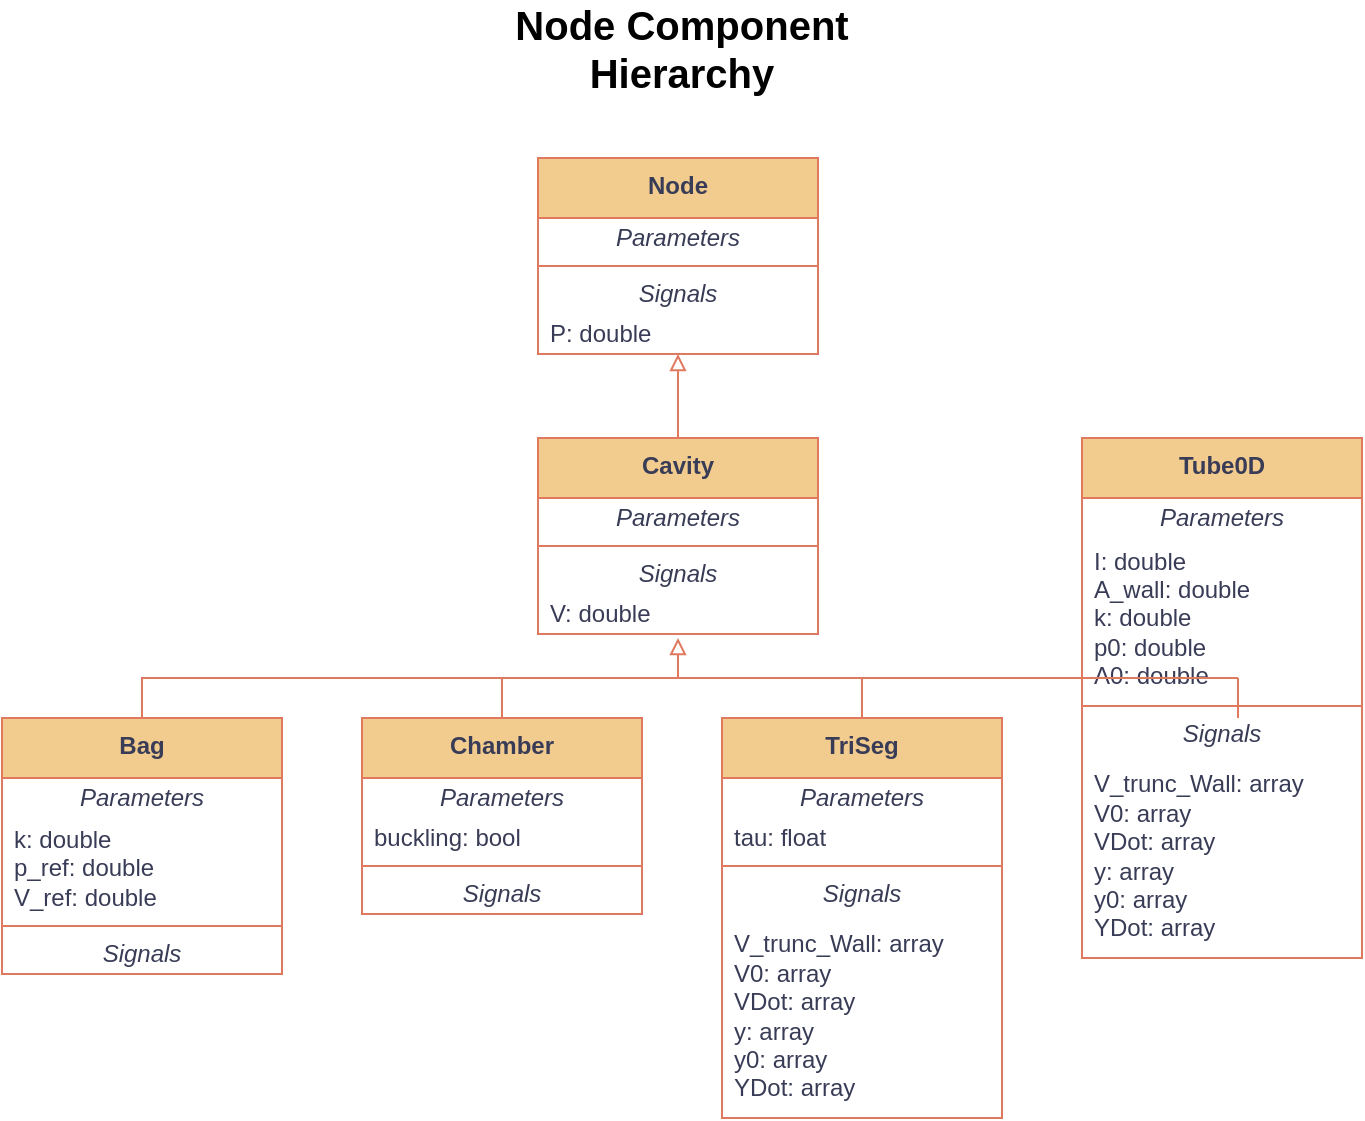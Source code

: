 <mxfile version="22.1.5" type="github">
  <diagram name="Page-1" id="SeYKu5EFTrXueb2BLgwO">
    <mxGraphModel dx="1434" dy="750" grid="1" gridSize="10" guides="1" tooltips="1" connect="1" arrows="1" fold="1" page="0" pageScale="1" pageWidth="827" pageHeight="1169" math="0" shadow="0">
      <root>
        <mxCell id="0" />
        <mxCell id="1" parent="0" />
        <mxCell id="2" value="&lt;b&gt;Node&lt;/b&gt;" style="swimlane;fontStyle=0;align=center;verticalAlign=top;childLayout=stackLayout;horizontal=1;startSize=30;horizontalStack=0;resizeParent=1;resizeParentMax=0;resizeLast=0;collapsible=0;marginBottom=0;html=1;whiteSpace=wrap;labelBackgroundColor=none;fillColor=#F2CC8F;strokeColor=#E07A5F;fontColor=#393C56;" parent="1" vertex="1">
          <mxGeometry x="368" y="80" width="140" height="98" as="geometry" />
        </mxCell>
        <mxCell id="3" value="&lt;i&gt;Parameters&lt;/i&gt;" style="text;html=1;strokeColor=none;fillColor=none;align=center;verticalAlign=middle;spacingLeft=4;spacingRight=4;overflow=hidden;rotatable=0;points=[[0,0.5],[1,0.5]];portConstraint=eastwest;whiteSpace=wrap;labelBackgroundColor=none;fontColor=#393C56;" parent="2" vertex="1">
          <mxGeometry y="30" width="140" height="20" as="geometry" />
        </mxCell>
        <mxCell id="4" value="" style="line;strokeWidth=1;fillColor=none;align=left;verticalAlign=middle;spacingTop=-1;spacingLeft=3;spacingRight=3;rotatable=0;labelPosition=right;points=[];portConstraint=eastwest;labelBackgroundColor=none;strokeColor=#E07A5F;fontColor=#393C56;" parent="2" vertex="1">
          <mxGeometry y="50" width="140" height="8" as="geometry" />
        </mxCell>
        <mxCell id="5" value="&lt;i&gt;Signals&lt;/i&gt;" style="text;html=1;strokeColor=none;fillColor=none;align=center;verticalAlign=middle;spacingLeft=4;spacingRight=4;overflow=hidden;rotatable=0;points=[[0,0.5],[1,0.5]];portConstraint=eastwest;whiteSpace=wrap;labelBackgroundColor=none;fontColor=#393C56;" parent="2" vertex="1">
          <mxGeometry y="58" width="140" height="20" as="geometry" />
        </mxCell>
        <mxCell id="6" value="P: double" style="text;html=1;strokeColor=none;fillColor=none;align=left;verticalAlign=middle;spacingLeft=4;spacingRight=4;overflow=hidden;rotatable=0;points=[[0,0.5],[1,0.5]];portConstraint=eastwest;whiteSpace=wrap;labelBackgroundColor=none;fontColor=#393C56;" parent="2" vertex="1">
          <mxGeometry y="78" width="140" height="20" as="geometry" />
        </mxCell>
        <mxCell id="7" value="&lt;b&gt;Cavity&lt;/b&gt;" style="swimlane;fontStyle=0;align=center;verticalAlign=top;childLayout=stackLayout;horizontal=1;startSize=30;horizontalStack=0;resizeParent=1;resizeParentMax=0;resizeLast=0;collapsible=0;marginBottom=0;html=1;whiteSpace=wrap;labelBackgroundColor=none;fillColor=#F2CC8F;strokeColor=#E07A5F;fontColor=#393C56;" parent="1" vertex="1">
          <mxGeometry x="368" y="220" width="140" height="98" as="geometry" />
        </mxCell>
        <mxCell id="8" value="&lt;i&gt;Parameters&lt;/i&gt;" style="text;html=1;strokeColor=none;fillColor=none;align=center;verticalAlign=middle;spacingLeft=4;spacingRight=4;overflow=hidden;rotatable=0;points=[[0,0.5],[1,0.5]];portConstraint=eastwest;whiteSpace=wrap;labelBackgroundColor=none;fontColor=#393C56;" parent="7" vertex="1">
          <mxGeometry y="30" width="140" height="20" as="geometry" />
        </mxCell>
        <mxCell id="9" value="" style="line;strokeWidth=1;fillColor=none;align=left;verticalAlign=middle;spacingTop=-1;spacingLeft=3;spacingRight=3;rotatable=0;labelPosition=right;points=[];portConstraint=eastwest;labelBackgroundColor=none;strokeColor=#E07A5F;fontColor=#393C56;" parent="7" vertex="1">
          <mxGeometry y="50" width="140" height="8" as="geometry" />
        </mxCell>
        <mxCell id="10" value="&lt;i&gt;Signals&lt;/i&gt;" style="text;html=1;strokeColor=none;fillColor=none;align=center;verticalAlign=middle;spacingLeft=4;spacingRight=4;overflow=hidden;rotatable=0;points=[[0,0.5],[1,0.5]];portConstraint=eastwest;whiteSpace=wrap;labelBackgroundColor=none;fontColor=#393C56;" parent="7" vertex="1">
          <mxGeometry y="58" width="140" height="20" as="geometry" />
        </mxCell>
        <mxCell id="11" value="V: double" style="text;html=1;strokeColor=none;fillColor=none;align=left;verticalAlign=middle;spacingLeft=4;spacingRight=4;overflow=hidden;rotatable=0;points=[[0,0.5],[1,0.5]];portConstraint=eastwest;whiteSpace=wrap;labelBackgroundColor=none;fontColor=#393C56;" parent="7" vertex="1">
          <mxGeometry y="78" width="140" height="20" as="geometry" />
        </mxCell>
        <mxCell id="12" value="&lt;b&gt;Bag&lt;/b&gt;" style="swimlane;fontStyle=0;align=center;verticalAlign=top;childLayout=stackLayout;horizontal=1;startSize=30;horizontalStack=0;resizeParent=1;resizeParentMax=0;resizeLast=0;collapsible=0;marginBottom=0;html=1;whiteSpace=wrap;labelBackgroundColor=none;fillColor=#F2CC8F;strokeColor=#E07A5F;fontColor=#393C56;" parent="1" vertex="1">
          <mxGeometry x="100" y="360" width="140" height="128" as="geometry" />
        </mxCell>
        <mxCell id="13" value="&lt;i&gt;Parameters&lt;/i&gt;" style="text;html=1;strokeColor=none;fillColor=none;align=center;verticalAlign=middle;spacingLeft=4;spacingRight=4;overflow=hidden;rotatable=0;points=[[0,0.5],[1,0.5]];portConstraint=eastwest;whiteSpace=wrap;labelBackgroundColor=none;fontColor=#393C56;" parent="12" vertex="1">
          <mxGeometry y="30" width="140" height="20" as="geometry" />
        </mxCell>
        <mxCell id="14" value="k: double&lt;br&gt;p_ref: double&lt;br&gt;V_ref: double" style="text;html=1;strokeColor=none;fillColor=none;align=left;verticalAlign=middle;spacingLeft=4;spacingRight=4;overflow=hidden;rotatable=0;points=[[0,0.5],[1,0.5]];portConstraint=eastwest;whiteSpace=wrap;labelBackgroundColor=none;fontColor=#393C56;" parent="12" vertex="1">
          <mxGeometry y="50" width="140" height="50" as="geometry" />
        </mxCell>
        <mxCell id="15" value="" style="line;strokeWidth=1;fillColor=none;align=left;verticalAlign=middle;spacingTop=-1;spacingLeft=3;spacingRight=3;rotatable=0;labelPosition=right;points=[];portConstraint=eastwest;labelBackgroundColor=none;strokeColor=#E07A5F;fontColor=#393C56;" parent="12" vertex="1">
          <mxGeometry y="100" width="140" height="8" as="geometry" />
        </mxCell>
        <mxCell id="16" value="&lt;i&gt;Signals&lt;/i&gt;" style="text;html=1;strokeColor=none;fillColor=none;align=center;verticalAlign=middle;spacingLeft=4;spacingRight=4;overflow=hidden;rotatable=0;points=[[0,0.5],[1,0.5]];portConstraint=eastwest;whiteSpace=wrap;labelBackgroundColor=none;fontColor=#393C56;" parent="12" vertex="1">
          <mxGeometry y="108" width="140" height="20" as="geometry" />
        </mxCell>
        <mxCell id="17" value="&lt;b&gt;Chamber&lt;/b&gt;" style="swimlane;fontStyle=0;align=center;verticalAlign=top;childLayout=stackLayout;horizontal=1;startSize=30;horizontalStack=0;resizeParent=1;resizeParentMax=0;resizeLast=0;collapsible=0;marginBottom=0;html=1;whiteSpace=wrap;labelBackgroundColor=none;fillColor=#F2CC8F;strokeColor=#E07A5F;fontColor=#393C56;" parent="1" vertex="1">
          <mxGeometry x="280" y="360" width="140" height="98" as="geometry" />
        </mxCell>
        <mxCell id="18" value="&lt;i&gt;Parameters&lt;/i&gt;" style="text;html=1;strokeColor=none;fillColor=none;align=center;verticalAlign=middle;spacingLeft=4;spacingRight=4;overflow=hidden;rotatable=0;points=[[0,0.5],[1,0.5]];portConstraint=eastwest;whiteSpace=wrap;labelBackgroundColor=none;fontColor=#393C56;" parent="17" vertex="1">
          <mxGeometry y="30" width="140" height="20" as="geometry" />
        </mxCell>
        <mxCell id="19" value="buckling: bool" style="text;html=1;strokeColor=none;fillColor=none;align=left;verticalAlign=middle;spacingLeft=4;spacingRight=4;overflow=hidden;rotatable=0;points=[[0,0.5],[1,0.5]];portConstraint=eastwest;whiteSpace=wrap;labelBackgroundColor=none;fontColor=#393C56;" parent="17" vertex="1">
          <mxGeometry y="50" width="140" height="20" as="geometry" />
        </mxCell>
        <mxCell id="20" value="" style="line;strokeWidth=1;fillColor=none;align=left;verticalAlign=middle;spacingTop=-1;spacingLeft=3;spacingRight=3;rotatable=0;labelPosition=right;points=[];portConstraint=eastwest;labelBackgroundColor=none;strokeColor=#E07A5F;fontColor=#393C56;" parent="17" vertex="1">
          <mxGeometry y="70" width="140" height="8" as="geometry" />
        </mxCell>
        <mxCell id="21" value="&lt;i&gt;Signals&lt;/i&gt;" style="text;html=1;strokeColor=none;fillColor=none;align=center;verticalAlign=middle;spacingLeft=4;spacingRight=4;overflow=hidden;rotatable=0;points=[[0,0.5],[1,0.5]];portConstraint=eastwest;whiteSpace=wrap;labelBackgroundColor=none;fontColor=#393C56;" parent="17" vertex="1">
          <mxGeometry y="78" width="140" height="20" as="geometry" />
        </mxCell>
        <mxCell id="22" value="&lt;b&gt;TriSeg&lt;/b&gt;" style="swimlane;fontStyle=0;align=center;verticalAlign=top;childLayout=stackLayout;horizontal=1;startSize=30;horizontalStack=0;resizeParent=1;resizeParentMax=0;resizeLast=0;collapsible=0;marginBottom=0;html=1;whiteSpace=wrap;labelBackgroundColor=none;fillColor=#F2CC8F;strokeColor=#E07A5F;fontColor=#393C56;" parent="1" vertex="1">
          <mxGeometry x="460" y="360" width="140" height="200" as="geometry" />
        </mxCell>
        <mxCell id="23" value="&lt;i&gt;Parameters&lt;/i&gt;" style="text;html=1;strokeColor=none;fillColor=none;align=center;verticalAlign=middle;spacingLeft=4;spacingRight=4;overflow=hidden;rotatable=0;points=[[0,0.5],[1,0.5]];portConstraint=eastwest;whiteSpace=wrap;labelBackgroundColor=none;fontColor=#393C56;" parent="22" vertex="1">
          <mxGeometry y="30" width="140" height="20" as="geometry" />
        </mxCell>
        <mxCell id="24" value="tau: float" style="text;html=1;strokeColor=none;fillColor=none;align=left;verticalAlign=middle;spacingLeft=4;spacingRight=4;overflow=hidden;rotatable=0;points=[[0,0.5],[1,0.5]];portConstraint=eastwest;whiteSpace=wrap;labelBackgroundColor=none;fontColor=#393C56;" parent="22" vertex="1">
          <mxGeometry y="50" width="140" height="20" as="geometry" />
        </mxCell>
        <mxCell id="25" value="" style="line;strokeWidth=1;fillColor=none;align=left;verticalAlign=middle;spacingTop=-1;spacingLeft=3;spacingRight=3;rotatable=0;labelPosition=right;points=[];portConstraint=eastwest;labelBackgroundColor=none;strokeColor=#E07A5F;fontColor=#393C56;" parent="22" vertex="1">
          <mxGeometry y="70" width="140" height="8" as="geometry" />
        </mxCell>
        <mxCell id="26" value="&lt;i&gt;Signals&lt;br&gt;&lt;br&gt;&lt;/i&gt;" style="text;html=1;strokeColor=none;fillColor=none;align=center;verticalAlign=middle;spacingLeft=4;spacingRight=4;overflow=hidden;rotatable=0;points=[[0,0.5],[1,0.5]];portConstraint=eastwest;whiteSpace=wrap;labelBackgroundColor=none;fontColor=#393C56;" parent="22" vertex="1">
          <mxGeometry y="78" width="140" height="20" as="geometry" />
        </mxCell>
        <mxCell id="27" value="V_trunc_Wall: array&lt;br&gt;V0: array&lt;br&gt;VDot: array&lt;br&gt;y: array&lt;br&gt;y0: array&lt;br&gt;YDot: array&lt;br&gt;" style="text;html=1;strokeColor=none;fillColor=none;align=left;verticalAlign=middle;spacingLeft=4;spacingRight=4;overflow=hidden;rotatable=0;points=[[0,0.5],[1,0.5]];portConstraint=eastwest;whiteSpace=wrap;labelBackgroundColor=none;fontColor=#393C56;" parent="22" vertex="1">
          <mxGeometry y="98" width="140" height="102" as="geometry" />
        </mxCell>
        <mxCell id="28" value="" style="endArrow=block;html=1;rounded=0;exitX=0.5;exitY=0;exitDx=0;exitDy=0;endFill=0;labelBackgroundColor=none;strokeColor=#E07A5F;fontColor=default;" parent="1" source="7" target="6" edge="1">
          <mxGeometry width="50" height="50" relative="1" as="geometry">
            <mxPoint x="448" y="250" as="sourcePoint" />
            <mxPoint x="498" y="200" as="targetPoint" />
          </mxGeometry>
        </mxCell>
        <mxCell id="29" value="" style="endArrow=block;html=1;rounded=0;exitX=0.5;exitY=0;exitDx=0;exitDy=0;endFill=0;entryX=0.5;entryY=1.1;entryDx=0;entryDy=0;entryPerimeter=0;labelBackgroundColor=none;strokeColor=#E07A5F;fontColor=default;" parent="1" source="12" target="11" edge="1">
          <mxGeometry width="50" height="50" relative="1" as="geometry">
            <mxPoint x="388" y="230" as="sourcePoint" />
            <mxPoint x="388" y="188" as="targetPoint" />
            <Array as="points">
              <mxPoint x="170" y="340" />
              <mxPoint x="438" y="340" />
            </Array>
          </mxGeometry>
        </mxCell>
        <mxCell id="30" value="&lt;b&gt;Tube0D&lt;/b&gt;" style="swimlane;fontStyle=0;align=center;verticalAlign=top;childLayout=stackLayout;horizontal=1;startSize=30;horizontalStack=0;resizeParent=1;resizeParentMax=0;resizeLast=0;collapsible=0;marginBottom=0;html=1;whiteSpace=wrap;labelBackgroundColor=none;fillColor=#F2CC8F;strokeColor=#E07A5F;fontColor=#393C56;" parent="1" vertex="1">
          <mxGeometry x="640" y="220" width="140" height="260" as="geometry" />
        </mxCell>
        <mxCell id="31" value="&lt;i&gt;Parameters&lt;/i&gt;" style="text;html=1;strokeColor=none;fillColor=none;align=center;verticalAlign=middle;spacingLeft=4;spacingRight=4;overflow=hidden;rotatable=0;points=[[0,0.5],[1,0.5]];portConstraint=eastwest;whiteSpace=wrap;labelBackgroundColor=none;fontColor=#393C56;" parent="30" vertex="1">
          <mxGeometry y="30" width="140" height="20" as="geometry" />
        </mxCell>
        <mxCell id="32" value="I: double&lt;br&gt;A_wall: double&lt;br&gt;k: double&lt;br&gt;p0: double&lt;br&gt;A0: double" style="text;html=1;strokeColor=none;fillColor=none;align=left;verticalAlign=middle;spacingLeft=4;spacingRight=4;overflow=hidden;rotatable=0;points=[[0,0.5],[1,0.5]];portConstraint=eastwest;whiteSpace=wrap;labelBackgroundColor=none;fontColor=#393C56;" parent="30" vertex="1">
          <mxGeometry y="50" width="140" height="80" as="geometry" />
        </mxCell>
        <mxCell id="33" value="" style="line;strokeWidth=1;fillColor=none;align=left;verticalAlign=middle;spacingTop=-1;spacingLeft=3;spacingRight=3;rotatable=0;labelPosition=right;points=[];portConstraint=eastwest;labelBackgroundColor=none;strokeColor=#E07A5F;fontColor=#393C56;" parent="30" vertex="1">
          <mxGeometry y="130" width="140" height="8" as="geometry" />
        </mxCell>
        <mxCell id="34" value="&lt;i&gt;Signals&lt;br&gt;&lt;br&gt;&lt;/i&gt;" style="text;html=1;strokeColor=none;fillColor=none;align=center;verticalAlign=middle;spacingLeft=4;spacingRight=4;overflow=hidden;rotatable=0;points=[[0,0.5],[1,0.5]];portConstraint=eastwest;whiteSpace=wrap;labelBackgroundColor=none;fontColor=#393C56;" parent="30" vertex="1">
          <mxGeometry y="138" width="140" height="20" as="geometry" />
        </mxCell>
        <mxCell id="35" value="V_trunc_Wall: array&lt;br&gt;V0: array&lt;br&gt;VDot: array&lt;br&gt;y: array&lt;br&gt;y0: array&lt;br&gt;YDot: array&lt;br&gt;" style="text;html=1;strokeColor=none;fillColor=none;align=left;verticalAlign=middle;spacingLeft=4;spacingRight=4;overflow=hidden;rotatable=0;points=[[0,0.5],[1,0.5]];portConstraint=eastwest;whiteSpace=wrap;labelBackgroundColor=none;fontColor=#393C56;" parent="30" vertex="1">
          <mxGeometry y="158" width="140" height="102" as="geometry" />
        </mxCell>
        <mxCell id="36" value="" style="endArrow=none;html=1;rounded=0;strokeColor=#E07A5F;fontColor=#393C56;fillColor=#F2CC8F;exitX=0.5;exitY=0;exitDx=0;exitDy=0;" parent="1" source="17" edge="1">
          <mxGeometry width="50" height="50" relative="1" as="geometry">
            <mxPoint x="388" y="250" as="sourcePoint" />
            <mxPoint x="350" y="340" as="targetPoint" />
          </mxGeometry>
        </mxCell>
        <mxCell id="37" value="" style="endArrow=none;html=1;rounded=0;strokeColor=#E07A5F;fontColor=#393C56;fillColor=#F2CC8F;" parent="1" edge="1">
          <mxGeometry width="50" height="50" relative="1" as="geometry">
            <mxPoint x="378" y="340" as="sourcePoint" />
            <mxPoint x="718" y="340" as="targetPoint" />
          </mxGeometry>
        </mxCell>
        <mxCell id="38" value="" style="endArrow=none;html=1;rounded=0;strokeColor=#E07A5F;fontColor=#393C56;fillColor=#F2CC8F;exitX=0.5;exitY=0;exitDx=0;exitDy=0;" parent="1" source="22" edge="1">
          <mxGeometry width="50" height="50" relative="1" as="geometry">
            <mxPoint x="388" y="250" as="sourcePoint" />
            <mxPoint x="530" y="340" as="targetPoint" />
          </mxGeometry>
        </mxCell>
        <mxCell id="39" value="" style="endArrow=none;html=1;rounded=0;strokeColor=#E07A5F;fontColor=#393C56;fillColor=#F2CC8F;" parent="1" edge="1">
          <mxGeometry width="50" height="50" relative="1" as="geometry">
            <mxPoint x="718" y="340" as="sourcePoint" />
            <mxPoint x="718" y="360" as="targetPoint" />
          </mxGeometry>
        </mxCell>
        <mxCell id="8U4etf70WvWdyVTwusqq-39" value="&lt;font style=&quot;font-size: 20px;&quot;&gt;&lt;b&gt;Node Component Hierarchy&lt;/b&gt;&lt;/font&gt;" style="text;html=1;strokeColor=none;fillColor=none;align=center;verticalAlign=middle;whiteSpace=wrap;rounded=0;" vertex="1" parent="1">
          <mxGeometry x="350" y="10" width="180" height="30" as="geometry" />
        </mxCell>
      </root>
    </mxGraphModel>
  </diagram>
</mxfile>
